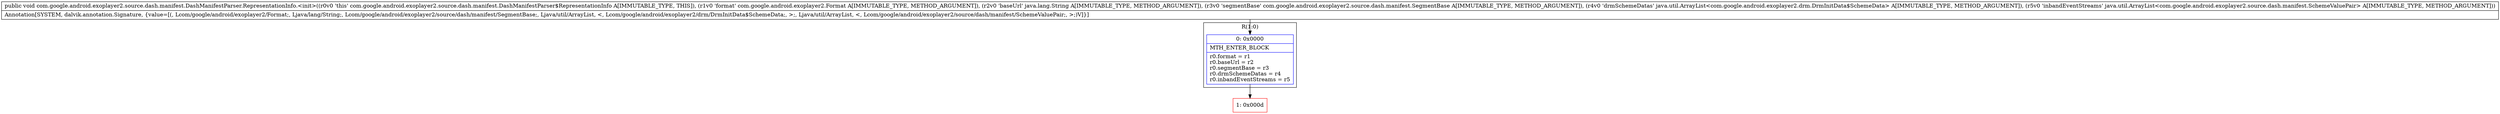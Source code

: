 digraph "CFG forcom.google.android.exoplayer2.source.dash.manifest.DashManifestParser.RepresentationInfo.\<init\>(Lcom\/google\/android\/exoplayer2\/Format;Ljava\/lang\/String;Lcom\/google\/android\/exoplayer2\/source\/dash\/manifest\/SegmentBase;Ljava\/util\/ArrayList;Ljava\/util\/ArrayList;)V" {
subgraph cluster_Region_2126906838 {
label = "R(1:0)";
node [shape=record,color=blue];
Node_0 [shape=record,label="{0\:\ 0x0000|MTH_ENTER_BLOCK\l|r0.format = r1\lr0.baseUrl = r2\lr0.segmentBase = r3\lr0.drmSchemeDatas = r4\lr0.inbandEventStreams = r5\l}"];
}
Node_1 [shape=record,color=red,label="{1\:\ 0x000d}"];
MethodNode[shape=record,label="{public void com.google.android.exoplayer2.source.dash.manifest.DashManifestParser.RepresentationInfo.\<init\>((r0v0 'this' com.google.android.exoplayer2.source.dash.manifest.DashManifestParser$RepresentationInfo A[IMMUTABLE_TYPE, THIS]), (r1v0 'format' com.google.android.exoplayer2.Format A[IMMUTABLE_TYPE, METHOD_ARGUMENT]), (r2v0 'baseUrl' java.lang.String A[IMMUTABLE_TYPE, METHOD_ARGUMENT]), (r3v0 'segmentBase' com.google.android.exoplayer2.source.dash.manifest.SegmentBase A[IMMUTABLE_TYPE, METHOD_ARGUMENT]), (r4v0 'drmSchemeDatas' java.util.ArrayList\<com.google.android.exoplayer2.drm.DrmInitData$SchemeData\> A[IMMUTABLE_TYPE, METHOD_ARGUMENT]), (r5v0 'inbandEventStreams' java.util.ArrayList\<com.google.android.exoplayer2.source.dash.manifest.SchemeValuePair\> A[IMMUTABLE_TYPE, METHOD_ARGUMENT]))  | Annotation[SYSTEM, dalvik.annotation.Signature, \{value=[(, Lcom\/google\/android\/exoplayer2\/Format;, Ljava\/lang\/String;, Lcom\/google\/android\/exoplayer2\/source\/dash\/manifest\/SegmentBase;, Ljava\/util\/ArrayList, \<, Lcom\/google\/android\/exoplayer2\/drm\/DrmInitData$SchemeData;, \>;, Ljava\/util\/ArrayList, \<, Lcom\/google\/android\/exoplayer2\/source\/dash\/manifest\/SchemeValuePair;, \>;)V]\}]\l}"];
MethodNode -> Node_0;
Node_0 -> Node_1;
}

